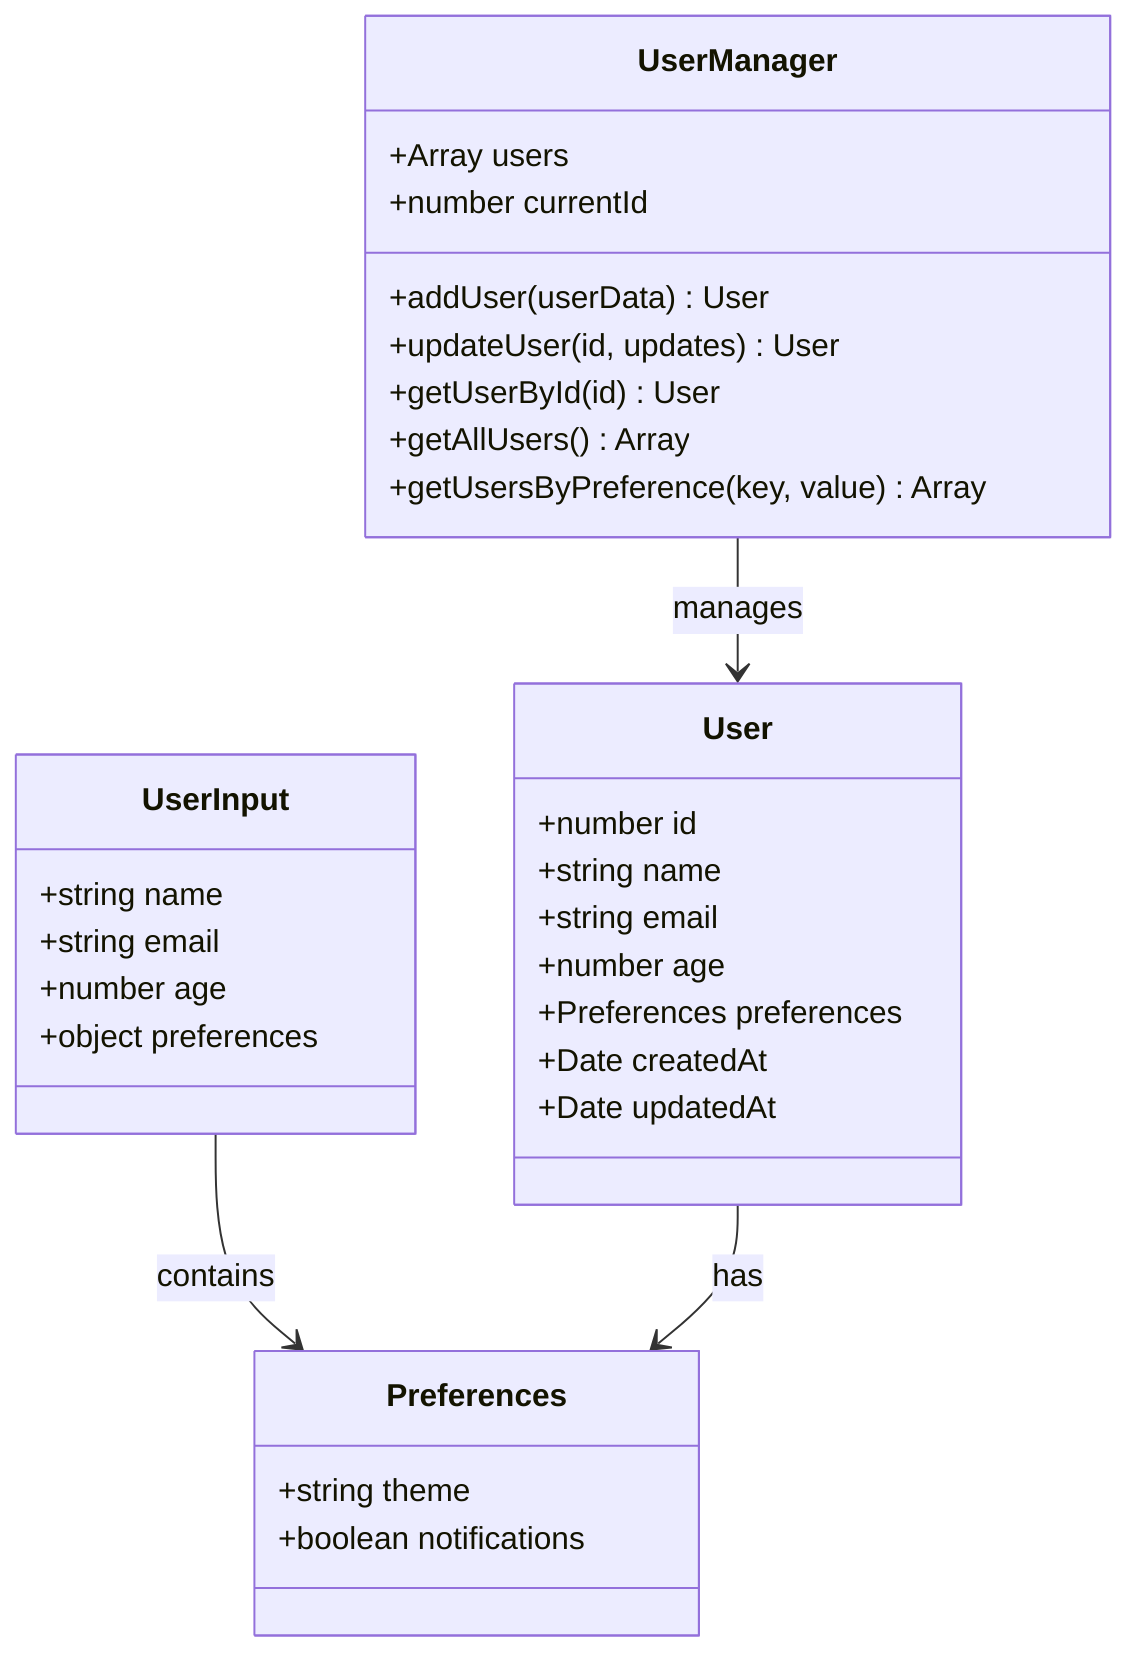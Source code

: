 %% Challenge 1: User Data Structure Classes
classDiagram
    class UserInput {
        +string name
        +string email
        +number age
        +object preferences
    }
    
    class Preferences {
        +string theme
        +boolean notifications
    }
    
    class UserManager {
        +Array users
        +number currentId
        +addUser(userData) User
        +updateUser(id, updates) User
        +getUserById(id) User
        +getAllUsers() Array
        +getUsersByPreference(key, value) Array
    }
    
    class User {
        +number id
        +string name
        +string email
        +number age
        +Preferences preferences
        +Date createdAt
        +Date updatedAt
    }
    
    UserInput --> Preferences : contains
    UserManager --> User : manages
    User --> Preferences : has